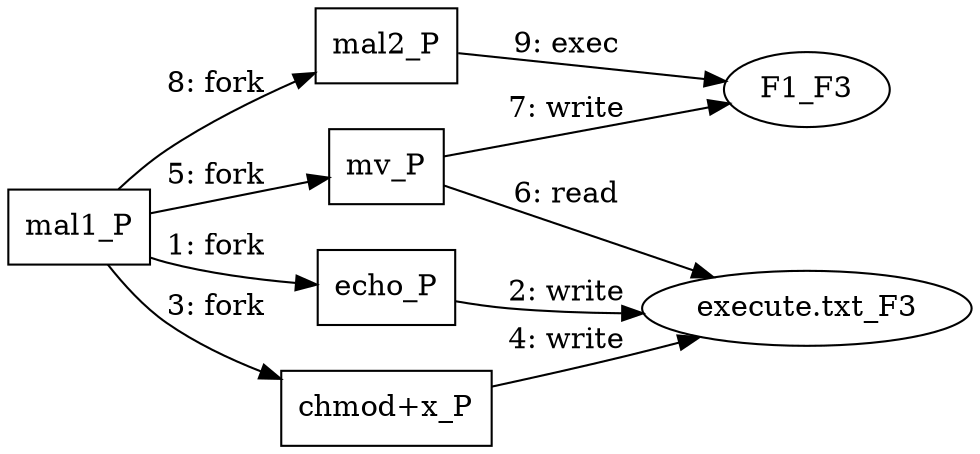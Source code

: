 digraph "T1036.006" {
rankdir="LR"
size="9"
fixedsize="false"
splines="true"
nodesep=0.3
ranksep=0
fontsize=10
overlap="scalexy"
engine= "neato"
	"mal1_P" [node_type=Process shape=box]
	"mal2_P" [node_type=Process shape=box]
	"echo_P" [node_type=Process shape=box]
	"chmod+x_P" [node_type=Process shape=box]
	"mv_P" [node_type=Process shape=box]
	"execute.txt_F3" [node_type=File shape=ellipse]
	"F1_F3" [node_type=File shape=ellipse]
	"mal1_P" -> "echo_P" [label="1: fork"]
	"echo_P" -> "execute.txt_F3" [label="2: write"]
	"mal1_P" -> "chmod+x_P" [label="3: fork"]
	"chmod+x_P" -> "execute.txt_F3" [label="4: write"]
	"mal1_P" -> "mv_P" [label="5: fork"]
	"mv_P" -> "execute.txt_F3" [label="6: read"]
	"mv_P" -> "F1_F3" [label="7: write"]
	"mal1_P" -> "mal2_P" [label="8: fork"]
	"mal2_P" -> "F1_F3" [label="9: exec"]
}
